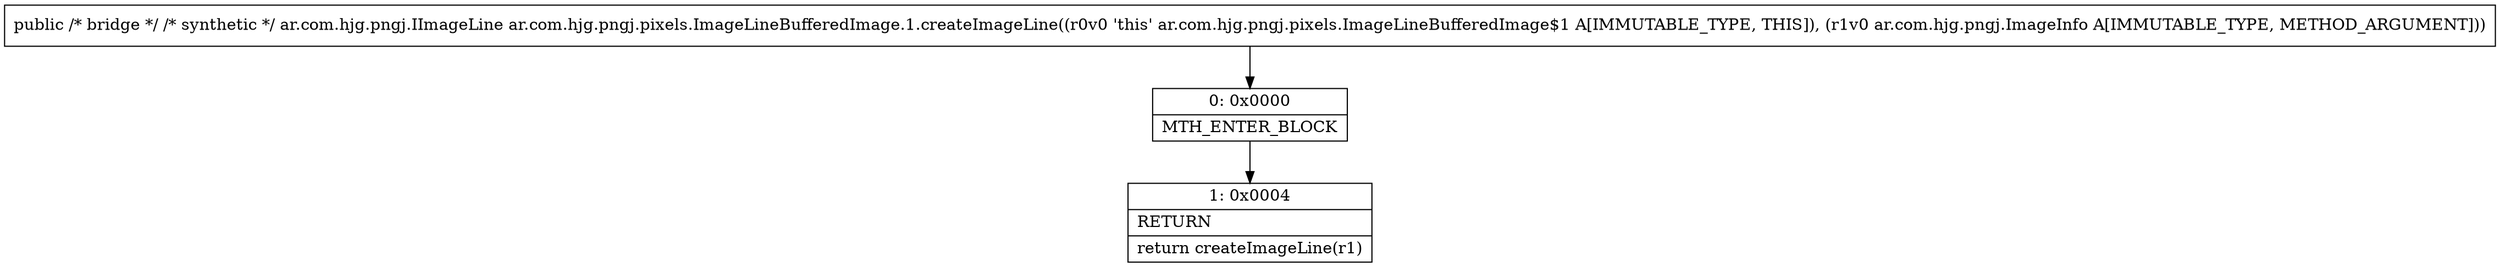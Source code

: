 digraph "CFG forar.com.hjg.pngj.pixels.ImageLineBufferedImage.1.createImageLine(Lar\/com\/hjg\/pngj\/ImageInfo;)Lar\/com\/hjg\/pngj\/IImageLine;" {
Node_0 [shape=record,label="{0\:\ 0x0000|MTH_ENTER_BLOCK\l}"];
Node_1 [shape=record,label="{1\:\ 0x0004|RETURN\l|return createImageLine(r1)\l}"];
MethodNode[shape=record,label="{public \/* bridge *\/ \/* synthetic *\/ ar.com.hjg.pngj.IImageLine ar.com.hjg.pngj.pixels.ImageLineBufferedImage.1.createImageLine((r0v0 'this' ar.com.hjg.pngj.pixels.ImageLineBufferedImage$1 A[IMMUTABLE_TYPE, THIS]), (r1v0 ar.com.hjg.pngj.ImageInfo A[IMMUTABLE_TYPE, METHOD_ARGUMENT])) }"];
MethodNode -> Node_0;
Node_0 -> Node_1;
}

